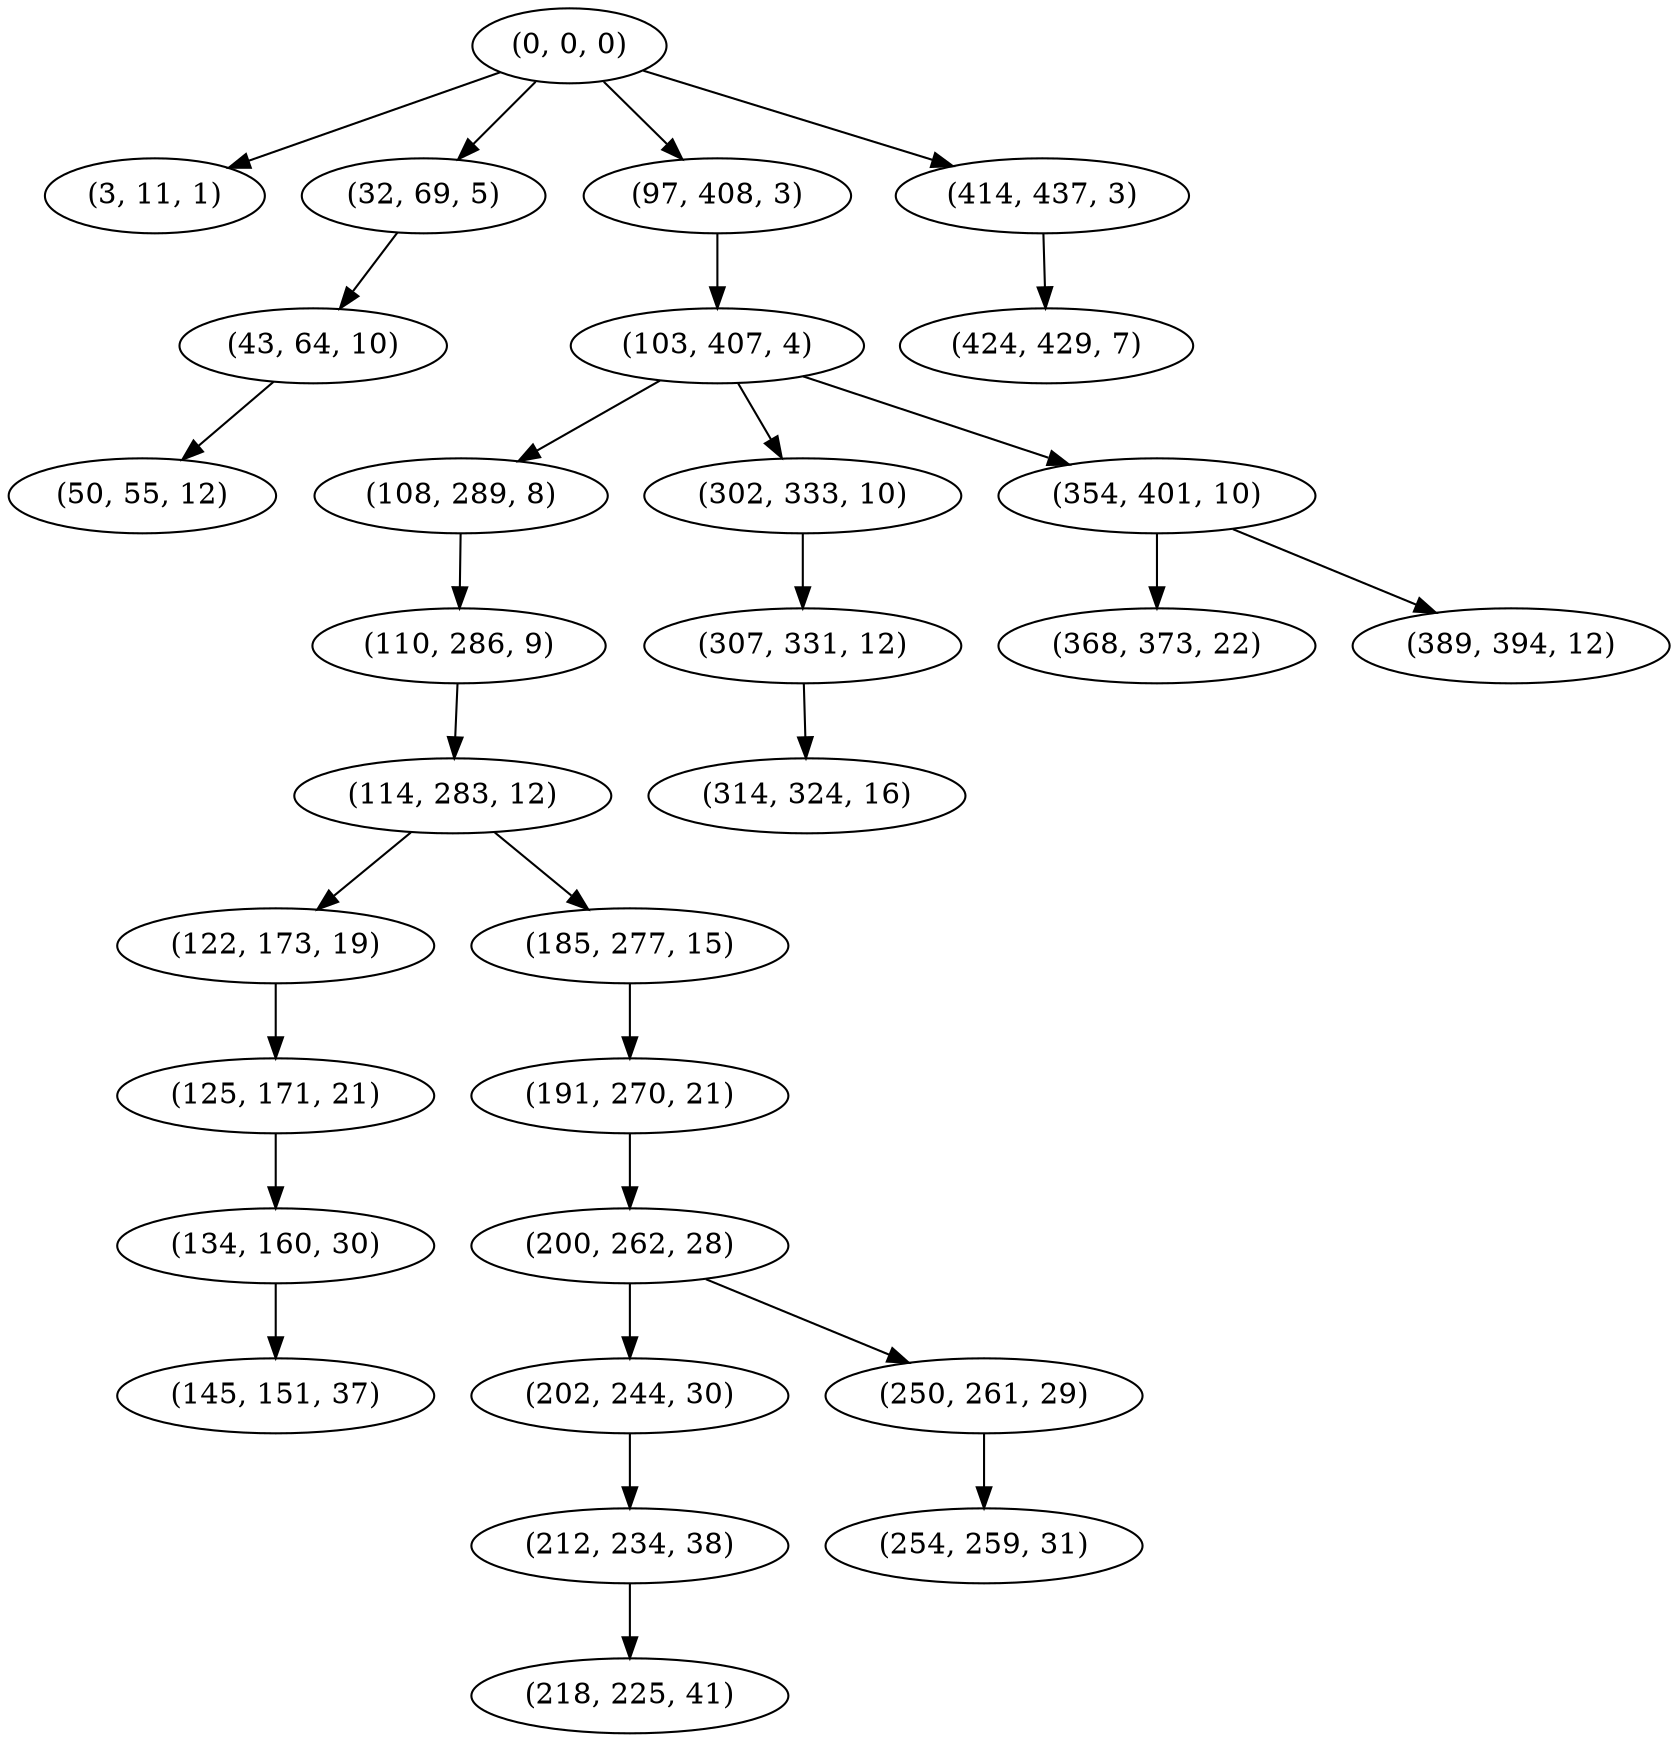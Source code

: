 digraph tree {
    "(0, 0, 0)";
    "(3, 11, 1)";
    "(32, 69, 5)";
    "(43, 64, 10)";
    "(50, 55, 12)";
    "(97, 408, 3)";
    "(103, 407, 4)";
    "(108, 289, 8)";
    "(110, 286, 9)";
    "(114, 283, 12)";
    "(122, 173, 19)";
    "(125, 171, 21)";
    "(134, 160, 30)";
    "(145, 151, 37)";
    "(185, 277, 15)";
    "(191, 270, 21)";
    "(200, 262, 28)";
    "(202, 244, 30)";
    "(212, 234, 38)";
    "(218, 225, 41)";
    "(250, 261, 29)";
    "(254, 259, 31)";
    "(302, 333, 10)";
    "(307, 331, 12)";
    "(314, 324, 16)";
    "(354, 401, 10)";
    "(368, 373, 22)";
    "(389, 394, 12)";
    "(414, 437, 3)";
    "(424, 429, 7)";
    "(0, 0, 0)" -> "(3, 11, 1)";
    "(0, 0, 0)" -> "(32, 69, 5)";
    "(0, 0, 0)" -> "(97, 408, 3)";
    "(0, 0, 0)" -> "(414, 437, 3)";
    "(32, 69, 5)" -> "(43, 64, 10)";
    "(43, 64, 10)" -> "(50, 55, 12)";
    "(97, 408, 3)" -> "(103, 407, 4)";
    "(103, 407, 4)" -> "(108, 289, 8)";
    "(103, 407, 4)" -> "(302, 333, 10)";
    "(103, 407, 4)" -> "(354, 401, 10)";
    "(108, 289, 8)" -> "(110, 286, 9)";
    "(110, 286, 9)" -> "(114, 283, 12)";
    "(114, 283, 12)" -> "(122, 173, 19)";
    "(114, 283, 12)" -> "(185, 277, 15)";
    "(122, 173, 19)" -> "(125, 171, 21)";
    "(125, 171, 21)" -> "(134, 160, 30)";
    "(134, 160, 30)" -> "(145, 151, 37)";
    "(185, 277, 15)" -> "(191, 270, 21)";
    "(191, 270, 21)" -> "(200, 262, 28)";
    "(200, 262, 28)" -> "(202, 244, 30)";
    "(200, 262, 28)" -> "(250, 261, 29)";
    "(202, 244, 30)" -> "(212, 234, 38)";
    "(212, 234, 38)" -> "(218, 225, 41)";
    "(250, 261, 29)" -> "(254, 259, 31)";
    "(302, 333, 10)" -> "(307, 331, 12)";
    "(307, 331, 12)" -> "(314, 324, 16)";
    "(354, 401, 10)" -> "(368, 373, 22)";
    "(354, 401, 10)" -> "(389, 394, 12)";
    "(414, 437, 3)" -> "(424, 429, 7)";
}
